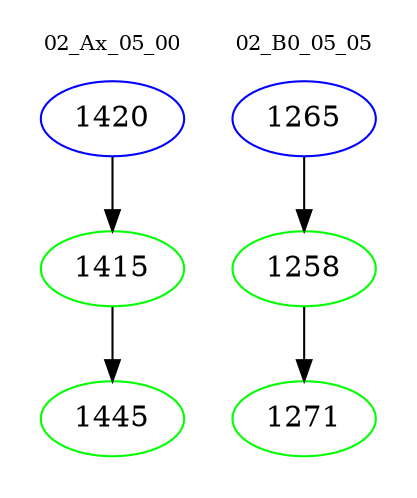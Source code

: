 digraph{
subgraph cluster_0 {
color = white
label = "02_Ax_05_00";
fontsize=10;
T0_1420 [label="1420", color="blue"]
T0_1420 -> T0_1415 [color="black"]
T0_1415 [label="1415", color="green"]
T0_1415 -> T0_1445 [color="black"]
T0_1445 [label="1445", color="green"]
}
subgraph cluster_1 {
color = white
label = "02_B0_05_05";
fontsize=10;
T1_1265 [label="1265", color="blue"]
T1_1265 -> T1_1258 [color="black"]
T1_1258 [label="1258", color="green"]
T1_1258 -> T1_1271 [color="black"]
T1_1271 [label="1271", color="green"]
}
}
